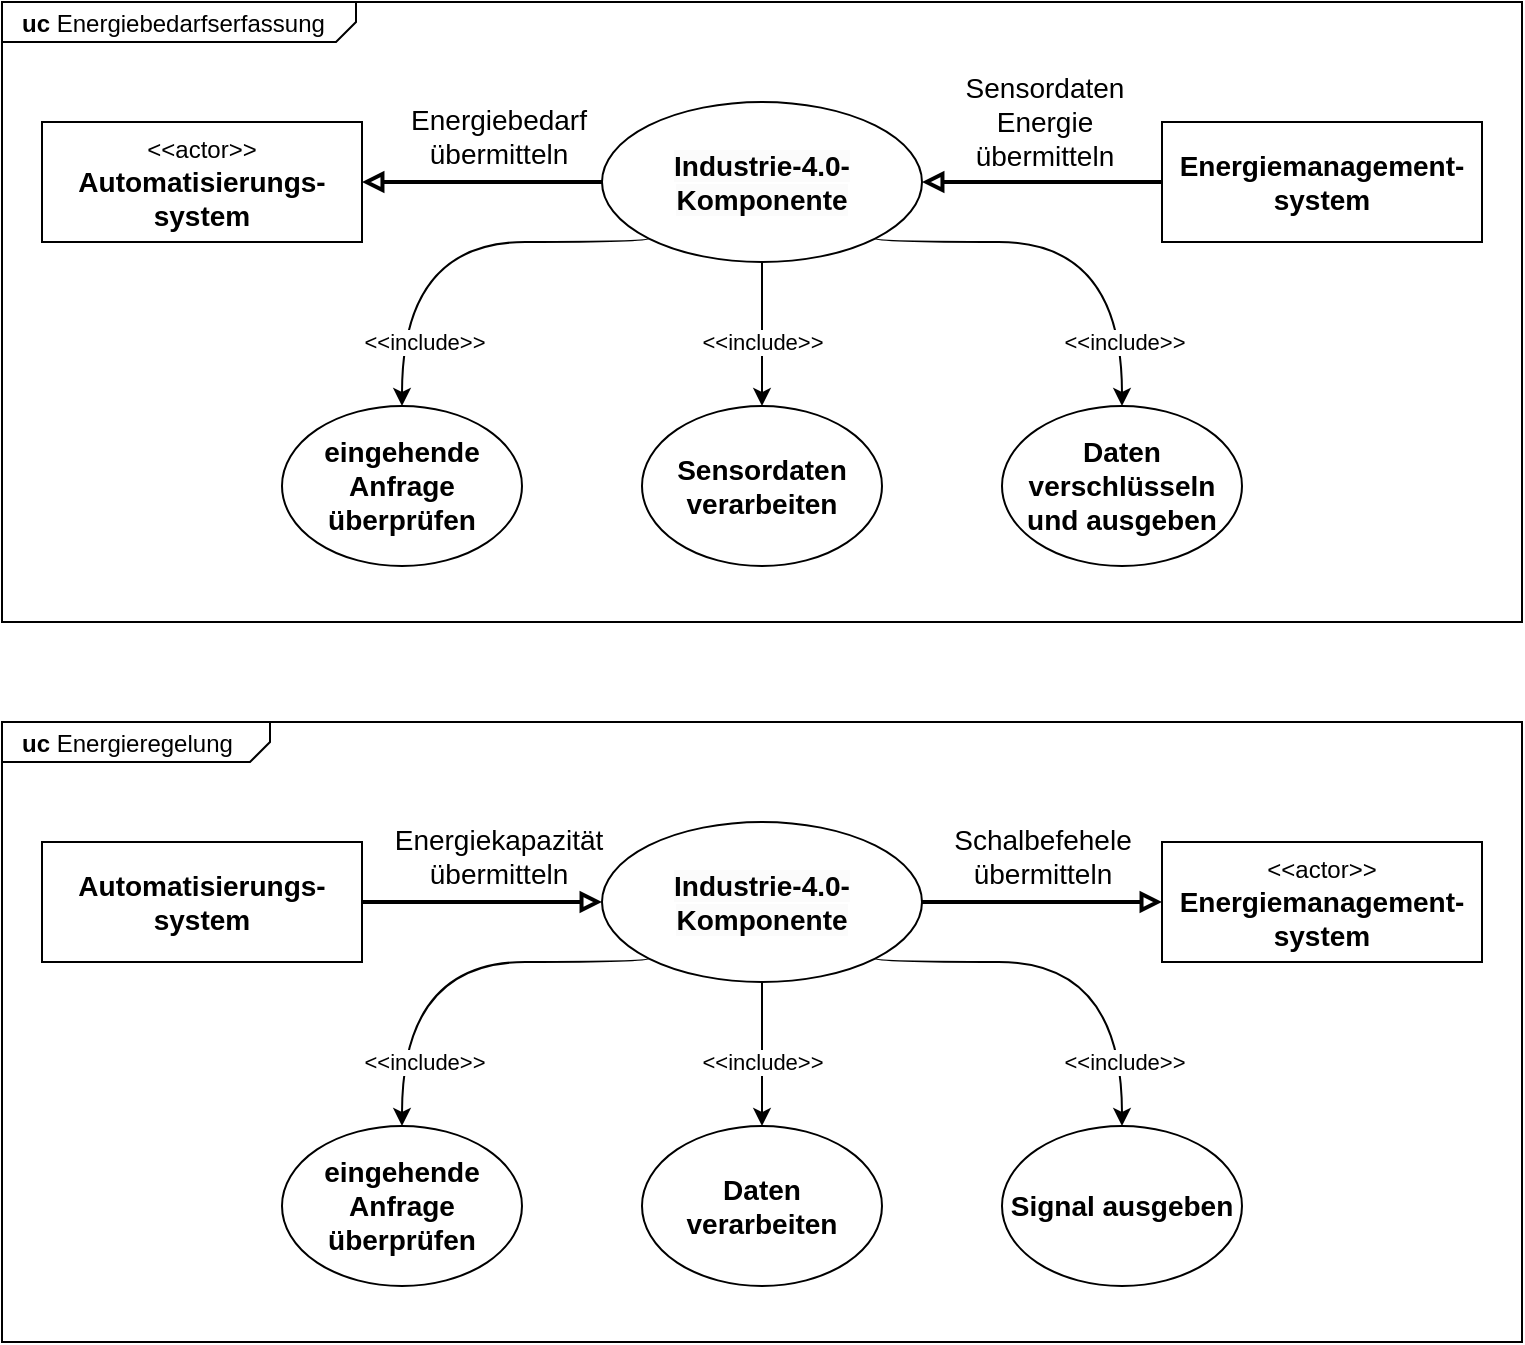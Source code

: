 <mxfile version="21.5.0" type="github">
  <diagram name="Page-1" id="929967ad-93f9-6ef4-fab6-5d389245f69c">
    <mxGraphModel dx="1728" dy="930" grid="1" gridSize="10" guides="1" tooltips="1" connect="1" arrows="1" fold="1" page="1" pageScale="1.5" pageWidth="1169" pageHeight="827" background="none" math="0" shadow="0">
      <root>
        <mxCell id="0" style=";html=1;" />
        <mxCell id="1" style=";html=1;" parent="0" />
        <mxCell id="1672d66443f91eb5-1" value="&lt;p style=&quot;margin: 0px ; margin-top: 4px ; margin-left: 10px ; text-align: left&quot;&gt;&lt;b&gt;uc &lt;/b&gt;Energiebedarfserfassung&lt;/p&gt;" style="html=1;strokeWidth=1;shape=mxgraph.sysml.package;html=1;overflow=fill;whiteSpace=wrap;fillColor=none;gradientColor=none;fontSize=12;align=center;labelX=177;" parent="1" vertex="1">
          <mxGeometry x="260" y="20" width="760" height="310" as="geometry" />
        </mxCell>
        <mxCell id="eMuGsfv35JqwVAdVRP3y-7" style="edgeStyle=orthogonalEdgeStyle;rounded=0;orthogonalLoop=1;jettySize=auto;html=1;exitX=1;exitY=0.5;exitDx=0;exitDy=0;entryX=0;entryY=0.5;entryDx=0;entryDy=0;fontSize=14;strokeWidth=2;endArrow=none;endFill=0;startArrow=block;startFill=0;" edge="1" source="eMuGsfv35JqwVAdVRP3y-9" target="eMuGsfv35JqwVAdVRP3y-17" parent="1">
          <mxGeometry relative="1" as="geometry">
            <mxPoint x="560" y="110" as="targetPoint" />
          </mxGeometry>
        </mxCell>
        <mxCell id="eMuGsfv35JqwVAdVRP3y-8" value="&lt;font style=&quot;font-size: 14px;&quot;&gt;Energiebedarf&lt;br&gt;übermitteln&lt;/font&gt;" style="edgeLabel;html=1;align=center;verticalAlign=middle;resizable=0;points=[];labelBackgroundColor=none;" vertex="1" connectable="0" parent="eMuGsfv35JqwVAdVRP3y-7">
          <mxGeometry x="-0.329" y="3" relative="1" as="geometry">
            <mxPoint x="27" y="-20" as="offset" />
          </mxGeometry>
        </mxCell>
        <mxCell id="eMuGsfv35JqwVAdVRP3y-9" value="&lt;span style=&quot;font-weight: normal;&quot;&gt;&lt;font style=&quot;font-size: 12px;&quot;&gt;&amp;lt;&amp;lt;actor&amp;gt;&amp;gt;&lt;/font&gt;&lt;/span&gt;&lt;br&gt;Automatisierungs-system" style="rounded=0;whiteSpace=wrap;html=1;fontStyle=1;fontSize=14;" vertex="1" parent="1">
          <mxGeometry x="280" y="80" width="160" height="60" as="geometry" />
        </mxCell>
        <mxCell id="eMuGsfv35JqwVAdVRP3y-10" style="edgeStyle=orthogonalEdgeStyle;rounded=0;orthogonalLoop=1;jettySize=auto;html=1;exitX=1;exitY=0.5;exitDx=0;exitDy=0;entryX=0;entryY=0.5;entryDx=0;entryDy=0;endArrow=none;endFill=0;strokeWidth=2;startArrow=block;startFill=0;" edge="1" source="eMuGsfv35JqwVAdVRP3y-17" target="eMuGsfv35JqwVAdVRP3y-12" parent="1">
          <mxGeometry relative="1" as="geometry">
            <mxPoint x="720" y="110" as="sourcePoint" />
          </mxGeometry>
        </mxCell>
        <mxCell id="eMuGsfv35JqwVAdVRP3y-13" value="Sensordaten&lt;br&gt;Energie&lt;br style=&quot;font-size: 14px;&quot;&gt;übermitteln" style="edgeLabel;html=1;align=center;verticalAlign=middle;resizable=0;points=[];fontSize=14;labelBackgroundColor=none;" vertex="1" connectable="0" parent="eMuGsfv35JqwVAdVRP3y-10">
          <mxGeometry x="0.14" y="2" relative="1" as="geometry">
            <mxPoint x="-8" y="-28" as="offset" />
          </mxGeometry>
        </mxCell>
        <mxCell id="eMuGsfv35JqwVAdVRP3y-12" value="Energiemanagement-system" style="rounded=0;whiteSpace=wrap;html=1;fontStyle=1;fontSize=14;" vertex="1" parent="1">
          <mxGeometry x="840" y="80" width="160" height="60" as="geometry" />
        </mxCell>
        <mxCell id="eMuGsfv35JqwVAdVRP3y-14" value="&lt;b style=&quot;font-size: 14px;&quot;&gt;eingehende Anfrage&lt;br&gt;überprüfen&lt;/b&gt;" style="ellipse;whiteSpace=wrap;html=1;" vertex="1" parent="1">
          <mxGeometry x="400" y="222" width="120" height="80" as="geometry" />
        </mxCell>
        <mxCell id="eMuGsfv35JqwVAdVRP3y-15" value="&lt;span style=&quot;font-size: 14px;&quot;&gt;&lt;b&gt;Sensordaten verarbeiten&lt;/b&gt;&lt;/span&gt;" style="ellipse;whiteSpace=wrap;html=1;" vertex="1" parent="1">
          <mxGeometry x="580" y="222" width="120" height="80" as="geometry" />
        </mxCell>
        <mxCell id="eMuGsfv35JqwVAdVRP3y-16" value="&lt;span style=&quot;font-size: 14px;&quot;&gt;&lt;b&gt;Daten verschlüsseln und ausgeben&lt;/b&gt;&lt;/span&gt;" style="ellipse;whiteSpace=wrap;html=1;" vertex="1" parent="1">
          <mxGeometry x="760" y="222" width="120" height="80" as="geometry" />
        </mxCell>
        <mxCell id="eMuGsfv35JqwVAdVRP3y-18" style="edgeStyle=orthogonalEdgeStyle;rounded=0;orthogonalLoop=1;jettySize=auto;html=1;exitX=0;exitY=1;exitDx=0;exitDy=0;entryX=0.5;entryY=0;entryDx=0;entryDy=0;elbow=vertical;curved=1;" edge="1" parent="1" source="eMuGsfv35JqwVAdVRP3y-17" target="eMuGsfv35JqwVAdVRP3y-14">
          <mxGeometry relative="1" as="geometry">
            <Array as="points">
              <mxPoint x="583" y="140" />
              <mxPoint x="460" y="140" />
            </Array>
          </mxGeometry>
        </mxCell>
        <mxCell id="eMuGsfv35JqwVAdVRP3y-21" value="&amp;lt;&amp;lt;include&amp;gt;&amp;gt;" style="edgeLabel;html=1;align=center;verticalAlign=middle;resizable=0;points=[];" vertex="1" connectable="0" parent="eMuGsfv35JqwVAdVRP3y-18">
          <mxGeometry x="-0.136" y="2" relative="1" as="geometry">
            <mxPoint x="-25" y="48" as="offset" />
          </mxGeometry>
        </mxCell>
        <mxCell id="eMuGsfv35JqwVAdVRP3y-19" style="edgeStyle=orthogonalEdgeStyle;rounded=0;orthogonalLoop=1;jettySize=auto;html=1;exitX=0.5;exitY=1;exitDx=0;exitDy=0;entryX=0.5;entryY=0;entryDx=0;entryDy=0;elbow=vertical;curved=1;" edge="1" parent="1" source="eMuGsfv35JqwVAdVRP3y-17" target="eMuGsfv35JqwVAdVRP3y-15">
          <mxGeometry relative="1" as="geometry" />
        </mxCell>
        <mxCell id="eMuGsfv35JqwVAdVRP3y-23" value="&amp;lt;&amp;lt;include&amp;gt;&amp;gt;" style="edgeLabel;html=1;align=center;verticalAlign=middle;resizable=0;points=[];" vertex="1" connectable="0" parent="eMuGsfv35JqwVAdVRP3y-19">
          <mxGeometry x="-0.25" relative="1" as="geometry">
            <mxPoint y="13" as="offset" />
          </mxGeometry>
        </mxCell>
        <mxCell id="eMuGsfv35JqwVAdVRP3y-20" style="edgeStyle=orthogonalEdgeStyle;rounded=0;orthogonalLoop=1;jettySize=auto;html=1;exitX=1;exitY=1;exitDx=0;exitDy=0;entryX=0.5;entryY=0;entryDx=0;entryDy=0;elbow=vertical;curved=1;" edge="1" parent="1" source="eMuGsfv35JqwVAdVRP3y-17" target="eMuGsfv35JqwVAdVRP3y-16">
          <mxGeometry relative="1" as="geometry">
            <Array as="points">
              <mxPoint x="697" y="140" />
              <mxPoint x="820" y="140" />
            </Array>
          </mxGeometry>
        </mxCell>
        <mxCell id="eMuGsfv35JqwVAdVRP3y-22" value="&amp;lt;&amp;lt;include&amp;gt;&amp;gt;" style="edgeLabel;html=1;align=center;verticalAlign=middle;resizable=0;points=[];" vertex="1" connectable="0" parent="eMuGsfv35JqwVAdVRP3y-20">
          <mxGeometry x="-0.405" y="-4" relative="1" as="geometry">
            <mxPoint x="64" y="46" as="offset" />
          </mxGeometry>
        </mxCell>
        <mxCell id="eMuGsfv35JqwVAdVRP3y-17" value="&lt;span style=&quot;color: rgb(0, 0, 0); font-family: Helvetica; font-size: 14px; font-style: normal; font-variant-ligatures: normal; font-variant-caps: normal; font-weight: 700; letter-spacing: normal; orphans: 2; text-align: center; text-indent: 0px; text-transform: none; widows: 2; word-spacing: 0px; -webkit-text-stroke-width: 0px; background-color: rgb(251, 251, 251); text-decoration-thickness: initial; text-decoration-style: initial; text-decoration-color: initial; float: none; display: inline !important;&quot;&gt;Industrie-4.0-Komponente&lt;/span&gt;" style="ellipse;whiteSpace=wrap;html=1;" vertex="1" parent="1">
          <mxGeometry x="560" y="70" width="160" height="80" as="geometry" />
        </mxCell>
        <mxCell id="eMuGsfv35JqwVAdVRP3y-24" style="edgeStyle=orthogonalEdgeStyle;rounded=0;orthogonalLoop=1;jettySize=auto;html=1;exitX=1;exitY=0.5;exitDx=0;exitDy=0;entryX=0;entryY=0.5;entryDx=0;entryDy=0;fontSize=14;strokeWidth=2;endArrow=block;endFill=0;startArrow=none;startFill=0;" edge="1" source="eMuGsfv35JqwVAdVRP3y-26" target="eMuGsfv35JqwVAdVRP3y-39" parent="1">
          <mxGeometry relative="1" as="geometry">
            <mxPoint x="560" y="470" as="targetPoint" />
          </mxGeometry>
        </mxCell>
        <mxCell id="eMuGsfv35JqwVAdVRP3y-25" value="&lt;font style=&quot;font-size: 14px;&quot;&gt;Energiekapazität&lt;br style=&quot;font-size: 14px;&quot;&gt;übermitteln&lt;/font&gt;" style="edgeLabel;html=1;align=center;verticalAlign=middle;resizable=0;points=[];labelBackgroundColor=none;fontSize=14;" vertex="1" connectable="0" parent="eMuGsfv35JqwVAdVRP3y-24">
          <mxGeometry x="-0.329" y="3" relative="1" as="geometry">
            <mxPoint x="27" y="-20" as="offset" />
          </mxGeometry>
        </mxCell>
        <mxCell id="eMuGsfv35JqwVAdVRP3y-26" value="Automatisierungs-system" style="rounded=0;whiteSpace=wrap;html=1;fontStyle=1;fontSize=14;" vertex="1" parent="1">
          <mxGeometry x="280" y="440" width="160" height="60" as="geometry" />
        </mxCell>
        <mxCell id="eMuGsfv35JqwVAdVRP3y-27" style="edgeStyle=orthogonalEdgeStyle;rounded=0;orthogonalLoop=1;jettySize=auto;html=1;exitX=1;exitY=0.5;exitDx=0;exitDy=0;entryX=0;entryY=0.5;entryDx=0;entryDy=0;endArrow=block;endFill=0;strokeWidth=2;startArrow=none;startFill=0;" edge="1" source="eMuGsfv35JqwVAdVRP3y-39" target="eMuGsfv35JqwVAdVRP3y-29" parent="1">
          <mxGeometry relative="1" as="geometry">
            <mxPoint x="720" y="470" as="sourcePoint" />
          </mxGeometry>
        </mxCell>
        <mxCell id="eMuGsfv35JqwVAdVRP3y-28" value="Schalbefehele&lt;br&gt;übermitteln" style="edgeLabel;html=1;align=center;verticalAlign=middle;resizable=0;points=[];fontSize=14;labelBackgroundColor=none;" vertex="1" connectable="0" parent="eMuGsfv35JqwVAdVRP3y-27">
          <mxGeometry x="0.14" y="2" relative="1" as="geometry">
            <mxPoint x="-9" y="-21" as="offset" />
          </mxGeometry>
        </mxCell>
        <mxCell id="eMuGsfv35JqwVAdVRP3y-29" value="&lt;span style=&quot;font-weight: normal;&quot;&gt;&lt;font style=&quot;font-size: 12px;&quot;&gt;&amp;lt;&amp;lt;actor&amp;gt;&amp;gt;&lt;/font&gt;&lt;/span&gt;&lt;br&gt;Energiemanagement-system" style="rounded=0;whiteSpace=wrap;html=1;fontStyle=1;fontSize=14;" vertex="1" parent="1">
          <mxGeometry x="840" y="440" width="160" height="60" as="geometry" />
        </mxCell>
        <mxCell id="eMuGsfv35JqwVAdVRP3y-30" value="&lt;b style=&quot;font-size: 14px;&quot;&gt;eingehende Anfrage&lt;br&gt;überprüfen&lt;/b&gt;" style="ellipse;whiteSpace=wrap;html=1;" vertex="1" parent="1">
          <mxGeometry x="400" y="582" width="120" height="80" as="geometry" />
        </mxCell>
        <mxCell id="eMuGsfv35JqwVAdVRP3y-31" value="&lt;span style=&quot;font-size: 14px;&quot;&gt;&lt;b&gt;Daten verarbeiten&lt;/b&gt;&lt;/span&gt;" style="ellipse;whiteSpace=wrap;html=1;" vertex="1" parent="1">
          <mxGeometry x="580" y="582" width="120" height="80" as="geometry" />
        </mxCell>
        <mxCell id="eMuGsfv35JqwVAdVRP3y-32" value="&lt;span style=&quot;font-size: 14px;&quot;&gt;&lt;b&gt;Signal ausgeben&lt;/b&gt;&lt;/span&gt;" style="ellipse;whiteSpace=wrap;html=1;" vertex="1" parent="1">
          <mxGeometry x="760" y="582" width="120" height="80" as="geometry" />
        </mxCell>
        <mxCell id="eMuGsfv35JqwVAdVRP3y-33" style="edgeStyle=orthogonalEdgeStyle;rounded=0;orthogonalLoop=1;jettySize=auto;html=1;exitX=0;exitY=1;exitDx=0;exitDy=0;entryX=0.5;entryY=0;entryDx=0;entryDy=0;elbow=vertical;curved=1;" edge="1" source="eMuGsfv35JqwVAdVRP3y-39" target="eMuGsfv35JqwVAdVRP3y-30" parent="1">
          <mxGeometry relative="1" as="geometry">
            <Array as="points">
              <mxPoint x="583" y="500" />
              <mxPoint x="460" y="500" />
            </Array>
          </mxGeometry>
        </mxCell>
        <mxCell id="eMuGsfv35JqwVAdVRP3y-34" value="&amp;lt;&amp;lt;include&amp;gt;&amp;gt;" style="edgeLabel;html=1;align=center;verticalAlign=middle;resizable=0;points=[];" vertex="1" connectable="0" parent="eMuGsfv35JqwVAdVRP3y-33">
          <mxGeometry x="-0.136" y="2" relative="1" as="geometry">
            <mxPoint x="-25" y="48" as="offset" />
          </mxGeometry>
        </mxCell>
        <mxCell id="eMuGsfv35JqwVAdVRP3y-35" style="edgeStyle=orthogonalEdgeStyle;rounded=0;orthogonalLoop=1;jettySize=auto;html=1;exitX=0.5;exitY=1;exitDx=0;exitDy=0;entryX=0.5;entryY=0;entryDx=0;entryDy=0;elbow=vertical;curved=1;" edge="1" source="eMuGsfv35JqwVAdVRP3y-39" target="eMuGsfv35JqwVAdVRP3y-31" parent="1">
          <mxGeometry relative="1" as="geometry" />
        </mxCell>
        <mxCell id="eMuGsfv35JqwVAdVRP3y-36" value="&amp;lt;&amp;lt;include&amp;gt;&amp;gt;" style="edgeLabel;html=1;align=center;verticalAlign=middle;resizable=0;points=[];" vertex="1" connectable="0" parent="eMuGsfv35JqwVAdVRP3y-35">
          <mxGeometry x="-0.25" relative="1" as="geometry">
            <mxPoint y="13" as="offset" />
          </mxGeometry>
        </mxCell>
        <mxCell id="eMuGsfv35JqwVAdVRP3y-37" style="edgeStyle=orthogonalEdgeStyle;rounded=0;orthogonalLoop=1;jettySize=auto;html=1;exitX=1;exitY=1;exitDx=0;exitDy=0;entryX=0.5;entryY=0;entryDx=0;entryDy=0;elbow=vertical;curved=1;" edge="1" source="eMuGsfv35JqwVAdVRP3y-39" target="eMuGsfv35JqwVAdVRP3y-32" parent="1">
          <mxGeometry relative="1" as="geometry">
            <Array as="points">
              <mxPoint x="697" y="500" />
              <mxPoint x="820" y="500" />
            </Array>
          </mxGeometry>
        </mxCell>
        <mxCell id="eMuGsfv35JqwVAdVRP3y-38" value="&amp;lt;&amp;lt;include&amp;gt;&amp;gt;" style="edgeLabel;html=1;align=center;verticalAlign=middle;resizable=0;points=[];" vertex="1" connectable="0" parent="eMuGsfv35JqwVAdVRP3y-37">
          <mxGeometry x="-0.405" y="-4" relative="1" as="geometry">
            <mxPoint x="64" y="46" as="offset" />
          </mxGeometry>
        </mxCell>
        <mxCell id="eMuGsfv35JqwVAdVRP3y-39" value="&lt;span style=&quot;color: rgb(0, 0, 0); font-family: Helvetica; font-size: 14px; font-style: normal; font-variant-ligatures: normal; font-variant-caps: normal; font-weight: 700; letter-spacing: normal; orphans: 2; text-align: center; text-indent: 0px; text-transform: none; widows: 2; word-spacing: 0px; -webkit-text-stroke-width: 0px; background-color: rgb(251, 251, 251); text-decoration-thickness: initial; text-decoration-style: initial; text-decoration-color: initial; float: none; display: inline !important;&quot;&gt;Industrie-4.0-Komponente&lt;/span&gt;" style="ellipse;whiteSpace=wrap;html=1;" vertex="1" parent="1">
          <mxGeometry x="560" y="430" width="160" height="80" as="geometry" />
        </mxCell>
        <mxCell id="eMuGsfv35JqwVAdVRP3y-40" value="&lt;p style=&quot;margin: 0px ; margin-top: 4px ; margin-left: 10px ; text-align: left&quot;&gt;&lt;b&gt;uc &lt;/b&gt;Energieregelung&lt;/p&gt;" style="html=1;strokeWidth=1;shape=mxgraph.sysml.package;html=1;overflow=fill;whiteSpace=wrap;fillColor=none;gradientColor=none;fontSize=12;align=center;labelX=134.5;" vertex="1" parent="1">
          <mxGeometry x="260" y="380" width="760" height="310" as="geometry" />
        </mxCell>
      </root>
    </mxGraphModel>
  </diagram>
</mxfile>
